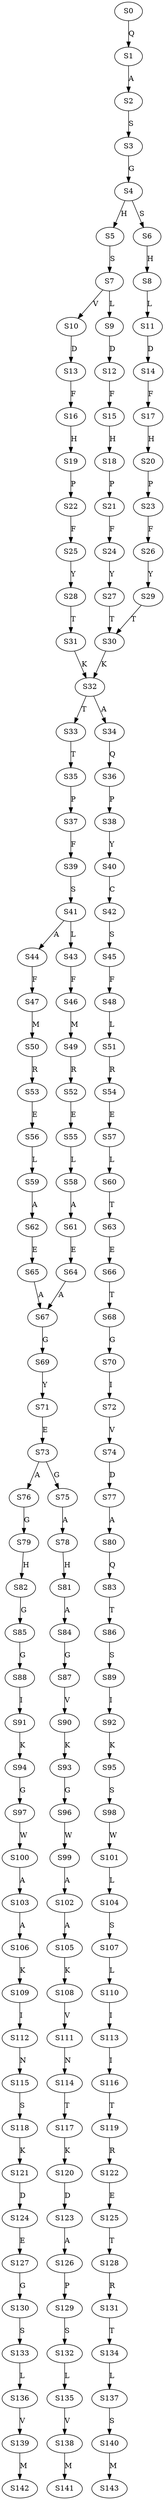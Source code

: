strict digraph  {
	S0 -> S1 [ label = Q ];
	S1 -> S2 [ label = A ];
	S2 -> S3 [ label = S ];
	S3 -> S4 [ label = G ];
	S4 -> S5 [ label = H ];
	S4 -> S6 [ label = S ];
	S5 -> S7 [ label = S ];
	S6 -> S8 [ label = H ];
	S7 -> S9 [ label = L ];
	S7 -> S10 [ label = V ];
	S8 -> S11 [ label = L ];
	S9 -> S12 [ label = D ];
	S10 -> S13 [ label = D ];
	S11 -> S14 [ label = D ];
	S12 -> S15 [ label = F ];
	S13 -> S16 [ label = F ];
	S14 -> S17 [ label = F ];
	S15 -> S18 [ label = H ];
	S16 -> S19 [ label = H ];
	S17 -> S20 [ label = H ];
	S18 -> S21 [ label = P ];
	S19 -> S22 [ label = P ];
	S20 -> S23 [ label = P ];
	S21 -> S24 [ label = F ];
	S22 -> S25 [ label = F ];
	S23 -> S26 [ label = F ];
	S24 -> S27 [ label = Y ];
	S25 -> S28 [ label = Y ];
	S26 -> S29 [ label = Y ];
	S27 -> S30 [ label = T ];
	S28 -> S31 [ label = T ];
	S29 -> S30 [ label = T ];
	S30 -> S32 [ label = K ];
	S31 -> S32 [ label = K ];
	S32 -> S33 [ label = T ];
	S32 -> S34 [ label = A ];
	S33 -> S35 [ label = T ];
	S34 -> S36 [ label = Q ];
	S35 -> S37 [ label = P ];
	S36 -> S38 [ label = P ];
	S37 -> S39 [ label = F ];
	S38 -> S40 [ label = Y ];
	S39 -> S41 [ label = S ];
	S40 -> S42 [ label = C ];
	S41 -> S43 [ label = L ];
	S41 -> S44 [ label = A ];
	S42 -> S45 [ label = S ];
	S43 -> S46 [ label = F ];
	S44 -> S47 [ label = F ];
	S45 -> S48 [ label = F ];
	S46 -> S49 [ label = M ];
	S47 -> S50 [ label = M ];
	S48 -> S51 [ label = L ];
	S49 -> S52 [ label = R ];
	S50 -> S53 [ label = R ];
	S51 -> S54 [ label = R ];
	S52 -> S55 [ label = E ];
	S53 -> S56 [ label = E ];
	S54 -> S57 [ label = E ];
	S55 -> S58 [ label = L ];
	S56 -> S59 [ label = L ];
	S57 -> S60 [ label = L ];
	S58 -> S61 [ label = A ];
	S59 -> S62 [ label = A ];
	S60 -> S63 [ label = T ];
	S61 -> S64 [ label = E ];
	S62 -> S65 [ label = E ];
	S63 -> S66 [ label = E ];
	S64 -> S67 [ label = A ];
	S65 -> S67 [ label = A ];
	S66 -> S68 [ label = T ];
	S67 -> S69 [ label = G ];
	S68 -> S70 [ label = G ];
	S69 -> S71 [ label = Y ];
	S70 -> S72 [ label = I ];
	S71 -> S73 [ label = E ];
	S72 -> S74 [ label = V ];
	S73 -> S75 [ label = G ];
	S73 -> S76 [ label = A ];
	S74 -> S77 [ label = D ];
	S75 -> S78 [ label = A ];
	S76 -> S79 [ label = G ];
	S77 -> S80 [ label = A ];
	S78 -> S81 [ label = H ];
	S79 -> S82 [ label = H ];
	S80 -> S83 [ label = Q ];
	S81 -> S84 [ label = A ];
	S82 -> S85 [ label = G ];
	S83 -> S86 [ label = T ];
	S84 -> S87 [ label = G ];
	S85 -> S88 [ label = G ];
	S86 -> S89 [ label = S ];
	S87 -> S90 [ label = V ];
	S88 -> S91 [ label = I ];
	S89 -> S92 [ label = I ];
	S90 -> S93 [ label = K ];
	S91 -> S94 [ label = K ];
	S92 -> S95 [ label = K ];
	S93 -> S96 [ label = G ];
	S94 -> S97 [ label = G ];
	S95 -> S98 [ label = S ];
	S96 -> S99 [ label = W ];
	S97 -> S100 [ label = W ];
	S98 -> S101 [ label = W ];
	S99 -> S102 [ label = A ];
	S100 -> S103 [ label = A ];
	S101 -> S104 [ label = L ];
	S102 -> S105 [ label = A ];
	S103 -> S106 [ label = A ];
	S104 -> S107 [ label = S ];
	S105 -> S108 [ label = K ];
	S106 -> S109 [ label = K ];
	S107 -> S110 [ label = L ];
	S108 -> S111 [ label = V ];
	S109 -> S112 [ label = I ];
	S110 -> S113 [ label = I ];
	S111 -> S114 [ label = N ];
	S112 -> S115 [ label = N ];
	S113 -> S116 [ label = I ];
	S114 -> S117 [ label = T ];
	S115 -> S118 [ label = S ];
	S116 -> S119 [ label = T ];
	S117 -> S120 [ label = K ];
	S118 -> S121 [ label = K ];
	S119 -> S122 [ label = R ];
	S120 -> S123 [ label = D ];
	S121 -> S124 [ label = D ];
	S122 -> S125 [ label = E ];
	S123 -> S126 [ label = A ];
	S124 -> S127 [ label = E ];
	S125 -> S128 [ label = T ];
	S126 -> S129 [ label = P ];
	S127 -> S130 [ label = G ];
	S128 -> S131 [ label = R ];
	S129 -> S132 [ label = S ];
	S130 -> S133 [ label = S ];
	S131 -> S134 [ label = T ];
	S132 -> S135 [ label = L ];
	S133 -> S136 [ label = L ];
	S134 -> S137 [ label = L ];
	S135 -> S138 [ label = V ];
	S136 -> S139 [ label = V ];
	S137 -> S140 [ label = S ];
	S138 -> S141 [ label = M ];
	S139 -> S142 [ label = M ];
	S140 -> S143 [ label = M ];
}
